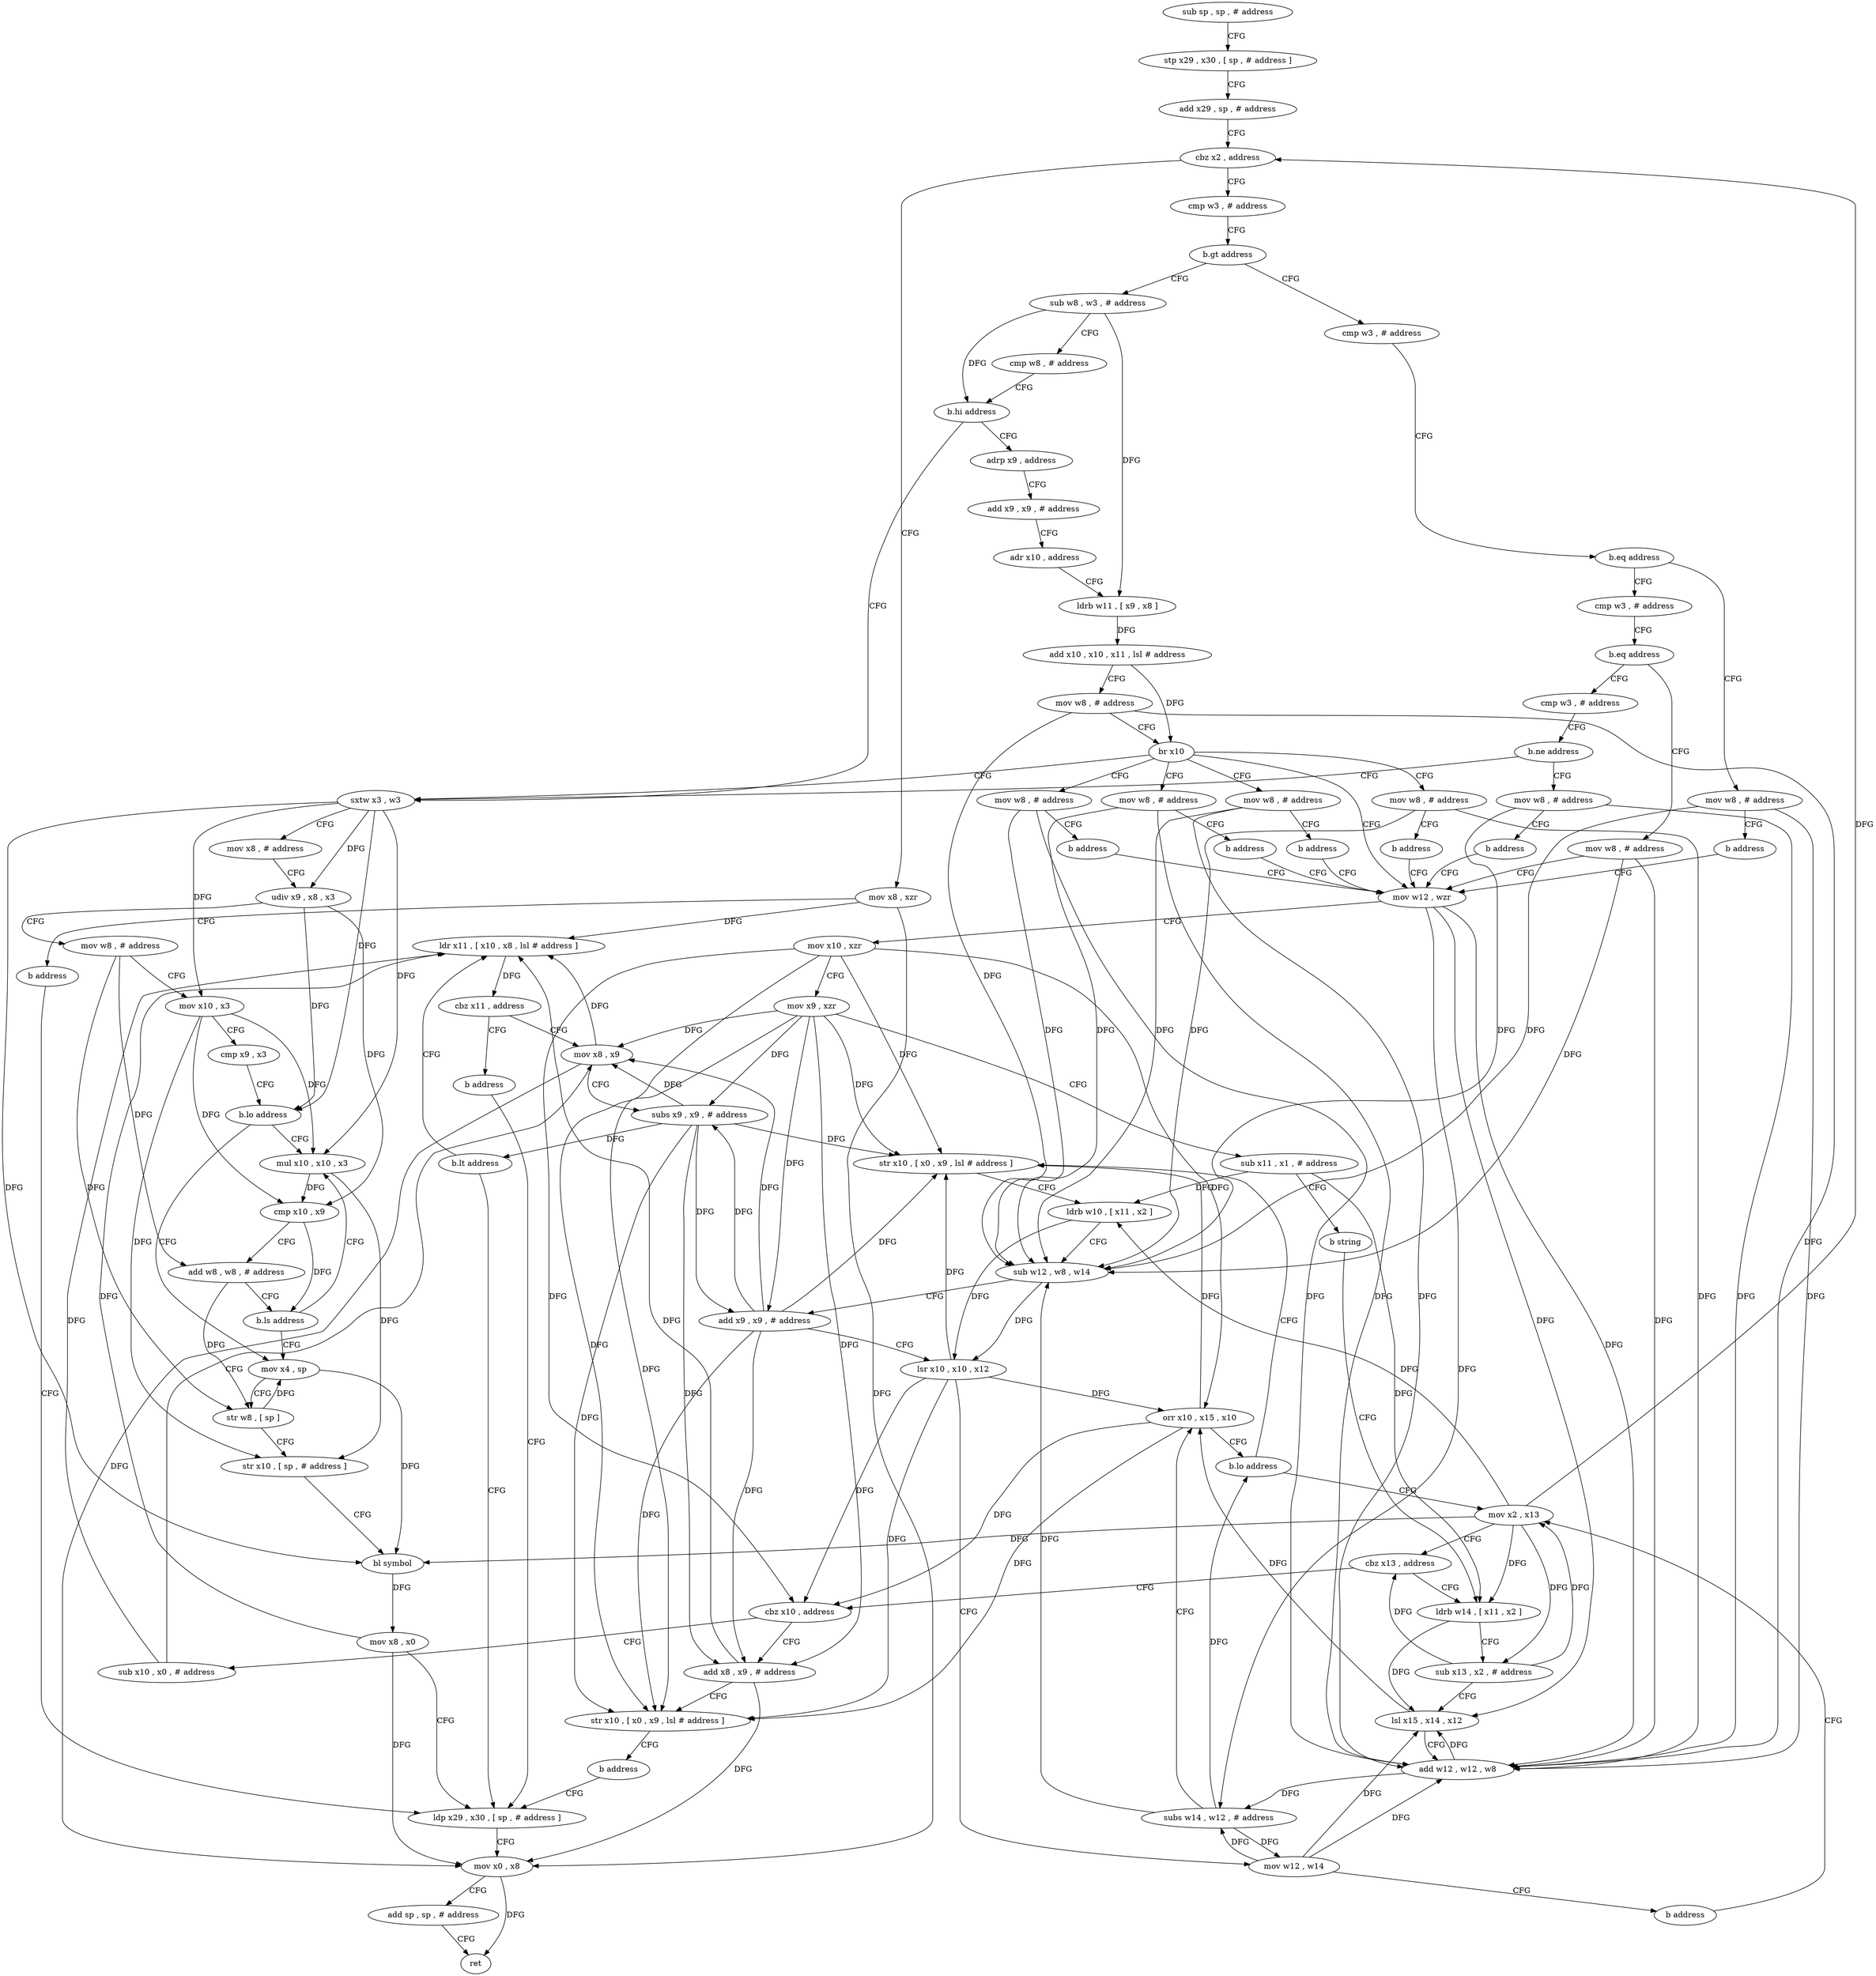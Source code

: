 digraph "func" {
"4225476" [label = "sub sp , sp , # address" ]
"4225480" [label = "stp x29 , x30 , [ sp , # address ]" ]
"4225484" [label = "add x29 , sp , # address" ]
"4225488" [label = "cbz x2 , address" ]
"4225548" [label = "mov x8 , xzr" ]
"4225492" [label = "cmp w3 , # address" ]
"4225552" [label = "b address" ]
"4225816" [label = "ldp x29 , x30 , [ sp , # address ]" ]
"4225496" [label = "b.gt address" ]
"4225556" [label = "cmp w3 , # address" ]
"4225500" [label = "sub w8 , w3 , # address" ]
"4225820" [label = "mov x0 , x8" ]
"4225824" [label = "add sp , sp , # address" ]
"4225828" [label = "ret" ]
"4225560" [label = "b.eq address" ]
"4225612" [label = "mov w8 , # address" ]
"4225564" [label = "cmp w3 , # address" ]
"4225504" [label = "cmp w8 , # address" ]
"4225508" [label = "b.hi address" ]
"4225752" [label = "sxtw x3 , w3" ]
"4225512" [label = "adrp x9 , address" ]
"4225616" [label = "b address" ]
"4225624" [label = "mov w12 , wzr" ]
"4225568" [label = "b.eq address" ]
"4225620" [label = "mov w8 , # address" ]
"4225572" [label = "cmp w3 , # address" ]
"4225756" [label = "mov x8 , # address" ]
"4225760" [label = "udiv x9 , x8 , x3" ]
"4225764" [label = "mov w8 , # address" ]
"4225768" [label = "mov x10 , x3" ]
"4225772" [label = "cmp x9 , x3" ]
"4225776" [label = "b.lo address" ]
"4225796" [label = "mov x4 , sp" ]
"4225780" [label = "mul x10 , x10 , x3" ]
"4225516" [label = "add x9 , x9 , # address" ]
"4225520" [label = "adr x10 , address" ]
"4225524" [label = "ldrb w11 , [ x9 , x8 ]" ]
"4225528" [label = "add x10 , x10 , x11 , lsl # address" ]
"4225532" [label = "mov w8 , # address" ]
"4225536" [label = "br x10" ]
"4225540" [label = "mov w8 , # address" ]
"4225588" [label = "mov w8 , # address" ]
"4225596" [label = "mov w8 , # address" ]
"4225604" [label = "mov w8 , # address" ]
"4225628" [label = "mov x10 , xzr" ]
"4225632" [label = "mov x9 , xzr" ]
"4225636" [label = "sub x11 , x1 , # address" ]
"4225640" [label = "b string" ]
"4225652" [label = "ldrb w14 , [ x11 , x2 ]" ]
"4225576" [label = "b.ne address" ]
"4225580" [label = "mov w8 , # address" ]
"4225800" [label = "str w8 , [ sp ]" ]
"4225804" [label = "str x10 , [ sp , # address ]" ]
"4225808" [label = "bl symbol" ]
"4225812" [label = "mov x8 , x0" ]
"4225784" [label = "cmp x10 , x9" ]
"4225788" [label = "add w8 , w8 , # address" ]
"4225792" [label = "b.ls address" ]
"4225544" [label = "b address" ]
"4225592" [label = "b address" ]
"4225600" [label = "b address" ]
"4225608" [label = "b address" ]
"4225656" [label = "sub x13 , x2 , # address" ]
"4225660" [label = "lsl x15 , x14 , x12" ]
"4225664" [label = "add w12 , w12 , w8" ]
"4225668" [label = "subs w14 , w12 , # address" ]
"4225672" [label = "orr x10 , x15 , x10" ]
"4225676" [label = "b.lo address" ]
"4225644" [label = "mov x2 , x13" ]
"4225680" [label = "str x10 , [ x0 , x9 , lsl # address ]" ]
"4225584" [label = "b address" ]
"4225648" [label = "cbz x13 , address" ]
"4225708" [label = "cbz x10 , address" ]
"4225684" [label = "ldrb w10 , [ x11 , x2 ]" ]
"4225688" [label = "sub w12 , w8 , w14" ]
"4225692" [label = "add x9 , x9 , # address" ]
"4225696" [label = "lsr x10 , x10 , x12" ]
"4225700" [label = "mov w12 , w14" ]
"4225704" [label = "b address" ]
"4225724" [label = "sub x10 , x0 , # address" ]
"4225712" [label = "add x8 , x9 , # address" ]
"4225728" [label = "mov x8 , x9" ]
"4225716" [label = "str x10 , [ x0 , x9 , lsl # address ]" ]
"4225720" [label = "b address" ]
"4225740" [label = "ldr x11 , [ x10 , x8 , lsl # address ]" ]
"4225744" [label = "cbz x11 , address" ]
"4225748" [label = "b address" ]
"4225732" [label = "subs x9 , x9 , # address" ]
"4225736" [label = "b.lt address" ]
"4225476" -> "4225480" [ label = "CFG" ]
"4225480" -> "4225484" [ label = "CFG" ]
"4225484" -> "4225488" [ label = "CFG" ]
"4225488" -> "4225548" [ label = "CFG" ]
"4225488" -> "4225492" [ label = "CFG" ]
"4225548" -> "4225552" [ label = "CFG" ]
"4225548" -> "4225820" [ label = "DFG" ]
"4225548" -> "4225740" [ label = "DFG" ]
"4225492" -> "4225496" [ label = "CFG" ]
"4225552" -> "4225816" [ label = "CFG" ]
"4225816" -> "4225820" [ label = "CFG" ]
"4225496" -> "4225556" [ label = "CFG" ]
"4225496" -> "4225500" [ label = "CFG" ]
"4225556" -> "4225560" [ label = "CFG" ]
"4225500" -> "4225504" [ label = "CFG" ]
"4225500" -> "4225508" [ label = "DFG" ]
"4225500" -> "4225524" [ label = "DFG" ]
"4225820" -> "4225824" [ label = "CFG" ]
"4225820" -> "4225828" [ label = "DFG" ]
"4225824" -> "4225828" [ label = "CFG" ]
"4225560" -> "4225612" [ label = "CFG" ]
"4225560" -> "4225564" [ label = "CFG" ]
"4225612" -> "4225616" [ label = "CFG" ]
"4225612" -> "4225664" [ label = "DFG" ]
"4225612" -> "4225688" [ label = "DFG" ]
"4225564" -> "4225568" [ label = "CFG" ]
"4225504" -> "4225508" [ label = "CFG" ]
"4225508" -> "4225752" [ label = "CFG" ]
"4225508" -> "4225512" [ label = "CFG" ]
"4225752" -> "4225756" [ label = "CFG" ]
"4225752" -> "4225760" [ label = "DFG" ]
"4225752" -> "4225768" [ label = "DFG" ]
"4225752" -> "4225776" [ label = "DFG" ]
"4225752" -> "4225808" [ label = "DFG" ]
"4225752" -> "4225780" [ label = "DFG" ]
"4225512" -> "4225516" [ label = "CFG" ]
"4225616" -> "4225624" [ label = "CFG" ]
"4225624" -> "4225628" [ label = "CFG" ]
"4225624" -> "4225660" [ label = "DFG" ]
"4225624" -> "4225664" [ label = "DFG" ]
"4225624" -> "4225668" [ label = "DFG" ]
"4225568" -> "4225620" [ label = "CFG" ]
"4225568" -> "4225572" [ label = "CFG" ]
"4225620" -> "4225624" [ label = "CFG" ]
"4225620" -> "4225664" [ label = "DFG" ]
"4225620" -> "4225688" [ label = "DFG" ]
"4225572" -> "4225576" [ label = "CFG" ]
"4225756" -> "4225760" [ label = "CFG" ]
"4225760" -> "4225764" [ label = "CFG" ]
"4225760" -> "4225776" [ label = "DFG" ]
"4225760" -> "4225784" [ label = "DFG" ]
"4225764" -> "4225768" [ label = "CFG" ]
"4225764" -> "4225800" [ label = "DFG" ]
"4225764" -> "4225788" [ label = "DFG" ]
"4225768" -> "4225772" [ label = "CFG" ]
"4225768" -> "4225804" [ label = "DFG" ]
"4225768" -> "4225780" [ label = "DFG" ]
"4225768" -> "4225784" [ label = "DFG" ]
"4225772" -> "4225776" [ label = "CFG" ]
"4225776" -> "4225796" [ label = "CFG" ]
"4225776" -> "4225780" [ label = "CFG" ]
"4225796" -> "4225800" [ label = "CFG" ]
"4225796" -> "4225808" [ label = "DFG" ]
"4225780" -> "4225784" [ label = "DFG" ]
"4225780" -> "4225804" [ label = "DFG" ]
"4225516" -> "4225520" [ label = "CFG" ]
"4225520" -> "4225524" [ label = "CFG" ]
"4225524" -> "4225528" [ label = "DFG" ]
"4225528" -> "4225532" [ label = "CFG" ]
"4225528" -> "4225536" [ label = "DFG" ]
"4225532" -> "4225536" [ label = "CFG" ]
"4225532" -> "4225664" [ label = "DFG" ]
"4225532" -> "4225688" [ label = "DFG" ]
"4225536" -> "4225540" [ label = "CFG" ]
"4225536" -> "4225588" [ label = "CFG" ]
"4225536" -> "4225596" [ label = "CFG" ]
"4225536" -> "4225604" [ label = "CFG" ]
"4225536" -> "4225624" [ label = "CFG" ]
"4225536" -> "4225752" [ label = "CFG" ]
"4225540" -> "4225544" [ label = "CFG" ]
"4225540" -> "4225664" [ label = "DFG" ]
"4225540" -> "4225688" [ label = "DFG" ]
"4225588" -> "4225592" [ label = "CFG" ]
"4225588" -> "4225664" [ label = "DFG" ]
"4225588" -> "4225688" [ label = "DFG" ]
"4225596" -> "4225600" [ label = "CFG" ]
"4225596" -> "4225664" [ label = "DFG" ]
"4225596" -> "4225688" [ label = "DFG" ]
"4225604" -> "4225608" [ label = "CFG" ]
"4225604" -> "4225664" [ label = "DFG" ]
"4225604" -> "4225688" [ label = "DFG" ]
"4225628" -> "4225632" [ label = "CFG" ]
"4225628" -> "4225672" [ label = "DFG" ]
"4225628" -> "4225680" [ label = "DFG" ]
"4225628" -> "4225708" [ label = "DFG" ]
"4225628" -> "4225716" [ label = "DFG" ]
"4225632" -> "4225636" [ label = "CFG" ]
"4225632" -> "4225680" [ label = "DFG" ]
"4225632" -> "4225692" [ label = "DFG" ]
"4225632" -> "4225712" [ label = "DFG" ]
"4225632" -> "4225716" [ label = "DFG" ]
"4225632" -> "4225728" [ label = "DFG" ]
"4225632" -> "4225732" [ label = "DFG" ]
"4225636" -> "4225640" [ label = "CFG" ]
"4225636" -> "4225652" [ label = "DFG" ]
"4225636" -> "4225684" [ label = "DFG" ]
"4225640" -> "4225652" [ label = "CFG" ]
"4225652" -> "4225656" [ label = "CFG" ]
"4225652" -> "4225660" [ label = "DFG" ]
"4225576" -> "4225752" [ label = "CFG" ]
"4225576" -> "4225580" [ label = "CFG" ]
"4225580" -> "4225584" [ label = "CFG" ]
"4225580" -> "4225664" [ label = "DFG" ]
"4225580" -> "4225688" [ label = "DFG" ]
"4225800" -> "4225804" [ label = "CFG" ]
"4225800" -> "4225796" [ label = "DFG" ]
"4225804" -> "4225808" [ label = "CFG" ]
"4225808" -> "4225812" [ label = "DFG" ]
"4225812" -> "4225816" [ label = "CFG" ]
"4225812" -> "4225820" [ label = "DFG" ]
"4225812" -> "4225740" [ label = "DFG" ]
"4225784" -> "4225788" [ label = "CFG" ]
"4225784" -> "4225792" [ label = "DFG" ]
"4225788" -> "4225792" [ label = "CFG" ]
"4225788" -> "4225800" [ label = "DFG" ]
"4225792" -> "4225780" [ label = "CFG" ]
"4225792" -> "4225796" [ label = "CFG" ]
"4225544" -> "4225624" [ label = "CFG" ]
"4225592" -> "4225624" [ label = "CFG" ]
"4225600" -> "4225624" [ label = "CFG" ]
"4225608" -> "4225624" [ label = "CFG" ]
"4225656" -> "4225660" [ label = "CFG" ]
"4225656" -> "4225644" [ label = "DFG" ]
"4225656" -> "4225648" [ label = "DFG" ]
"4225660" -> "4225664" [ label = "CFG" ]
"4225660" -> "4225672" [ label = "DFG" ]
"4225664" -> "4225668" [ label = "DFG" ]
"4225664" -> "4225660" [ label = "DFG" ]
"4225668" -> "4225672" [ label = "CFG" ]
"4225668" -> "4225688" [ label = "DFG" ]
"4225668" -> "4225700" [ label = "DFG" ]
"4225668" -> "4225676" [ label = "DFG" ]
"4225672" -> "4225676" [ label = "CFG" ]
"4225672" -> "4225680" [ label = "DFG" ]
"4225672" -> "4225708" [ label = "DFG" ]
"4225672" -> "4225716" [ label = "DFG" ]
"4225676" -> "4225644" [ label = "CFG" ]
"4225676" -> "4225680" [ label = "CFG" ]
"4225644" -> "4225648" [ label = "CFG" ]
"4225644" -> "4225488" [ label = "DFG" ]
"4225644" -> "4225652" [ label = "DFG" ]
"4225644" -> "4225656" [ label = "DFG" ]
"4225644" -> "4225808" [ label = "DFG" ]
"4225644" -> "4225684" [ label = "DFG" ]
"4225680" -> "4225684" [ label = "CFG" ]
"4225584" -> "4225624" [ label = "CFG" ]
"4225648" -> "4225708" [ label = "CFG" ]
"4225648" -> "4225652" [ label = "CFG" ]
"4225708" -> "4225724" [ label = "CFG" ]
"4225708" -> "4225712" [ label = "CFG" ]
"4225684" -> "4225688" [ label = "CFG" ]
"4225684" -> "4225696" [ label = "DFG" ]
"4225688" -> "4225692" [ label = "CFG" ]
"4225688" -> "4225696" [ label = "DFG" ]
"4225692" -> "4225696" [ label = "CFG" ]
"4225692" -> "4225680" [ label = "DFG" ]
"4225692" -> "4225712" [ label = "DFG" ]
"4225692" -> "4225716" [ label = "DFG" ]
"4225692" -> "4225728" [ label = "DFG" ]
"4225692" -> "4225732" [ label = "DFG" ]
"4225696" -> "4225700" [ label = "CFG" ]
"4225696" -> "4225672" [ label = "DFG" ]
"4225696" -> "4225680" [ label = "DFG" ]
"4225696" -> "4225708" [ label = "DFG" ]
"4225696" -> "4225716" [ label = "DFG" ]
"4225700" -> "4225704" [ label = "CFG" ]
"4225700" -> "4225660" [ label = "DFG" ]
"4225700" -> "4225668" [ label = "DFG" ]
"4225700" -> "4225664" [ label = "DFG" ]
"4225704" -> "4225644" [ label = "CFG" ]
"4225724" -> "4225728" [ label = "CFG" ]
"4225724" -> "4225740" [ label = "DFG" ]
"4225712" -> "4225716" [ label = "CFG" ]
"4225712" -> "4225820" [ label = "DFG" ]
"4225712" -> "4225740" [ label = "DFG" ]
"4225728" -> "4225732" [ label = "CFG" ]
"4225728" -> "4225820" [ label = "DFG" ]
"4225728" -> "4225740" [ label = "DFG" ]
"4225716" -> "4225720" [ label = "CFG" ]
"4225720" -> "4225816" [ label = "CFG" ]
"4225740" -> "4225744" [ label = "DFG" ]
"4225744" -> "4225728" [ label = "CFG" ]
"4225744" -> "4225748" [ label = "CFG" ]
"4225748" -> "4225816" [ label = "CFG" ]
"4225732" -> "4225736" [ label = "DFG" ]
"4225732" -> "4225692" [ label = "DFG" ]
"4225732" -> "4225712" [ label = "DFG" ]
"4225732" -> "4225728" [ label = "DFG" ]
"4225732" -> "4225680" [ label = "DFG" ]
"4225732" -> "4225716" [ label = "DFG" ]
"4225736" -> "4225816" [ label = "CFG" ]
"4225736" -> "4225740" [ label = "CFG" ]
}
